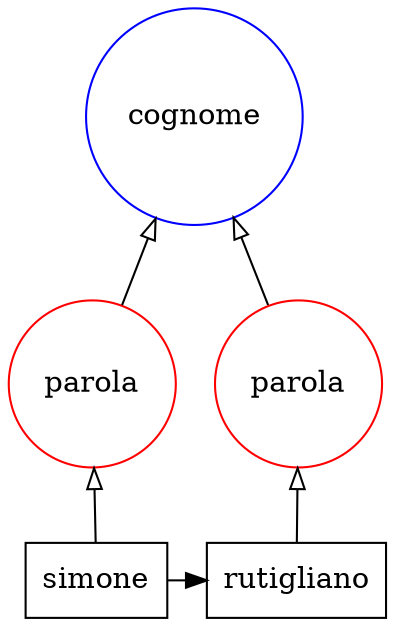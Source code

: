 digraph {
   rankdir=BT;
   edge [arrowhead=empty];

   subgraph {
      rank="source";
      edge [arrowhead=normal];
      node [shape=box];
      t1 [label="simone"];
      t2 [label="rutigliano"];
      t1 -> t2;
   }

   subgraph {
      rank="same";
      node [color=red,shape=circle];
      tag0 [label=parola]; 
      tag1 [label=parola]; 
   }

   subgraph {
      rank="same";
      node [color=blue,shape=circle];
      tag3 [label=cognome]; 
   }

   subgraph {
      rank="same";
      node [color=green,shape=circle];
   }

   subgraph {
      rank="same";
      node [color=orange,shape=circle];
   }
   tag0 -> tag3;
   tag1 -> tag3;
   t1 -> tag0;
   t2 -> tag1;
}